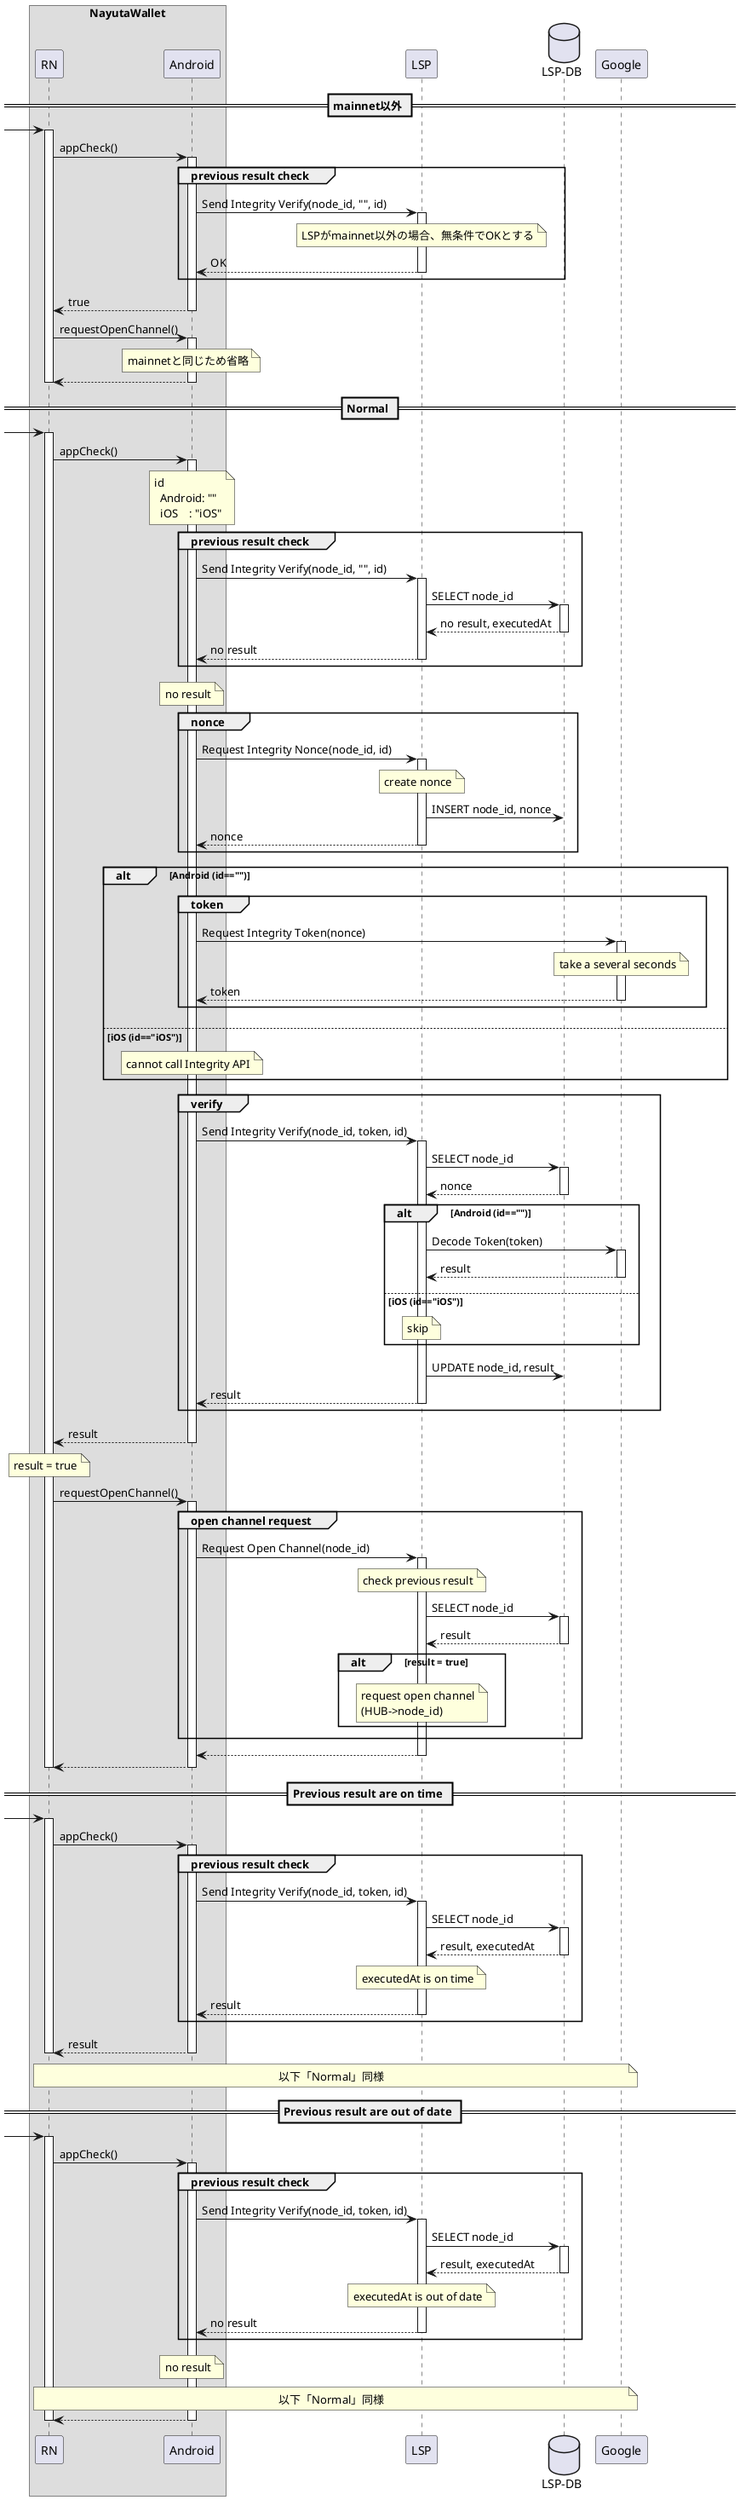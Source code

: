 @startuml App Check(Android)
!pragma teoz true

box "NayutaWallet"
participant "RN" as NC2
participant "Android" as LspClient
end box
participant LSP
database "LSP-DB" as LspDb
participant Google

== mainnet以外 ==

[-> NC2
activate NC2
NC2 -> LspClient++: appCheck()
group previous result check
    LspClient -> LSP++: Send Integrity Verify(node_id, "", id)
    note over LSP
        LSPがmainnet以外の場合、無条件でOKとする
    end note
    LspClient <-- LSP--: OK
end group
NC2 <-- LspClient--: true
NC2 -> LspClient++: requestOpenChannel()
note over LspClient
    mainnetと同じため省略
end note
NC2 <-- LspClient--
deactivate NC2

== Normal ==

[-> NC2
activate NC2
NC2 -> LspClient++: appCheck()

note over LspClient
    id
      Android: ""
      iOS    : "iOS"
end note

group previous result check
    LspClient -> LSP++: Send Integrity Verify(node_id, "", id)
    LSP -> LspDb++: SELECT node_id
    LSP <-- LspDb--: no result, executedAt
    LspClient <-- LSP--: no result
end group

note over LspClient: no result

group nonce
    LspClient -> LSP++: Request Integrity Nonce(node_id, id)
    note over LSP: create nonce
    LSP -> LspDb: INSERT node_id, nonce
    LspClient <-- LSP--: nonce
end gropup

alt Android (id=="")
group token
    Google <- LspClient++: Request Integrity Token(nonce)
    note over Google: take a several seconds
    Google --> LspClient--: token
end gropup
else iOS (id=="iOS")
    note over LspClient: cannot call Integrity API
end

group verify
    LspClient -> LSP++: Send Integrity Verify(node_id, token, id)
    LSP -> LspDb++: SELECT node_id
    LSP <-- LspDb--: nonce
    alt Android (id=="")
        LSP -> Google++: Decode Token(token)
        LSP <-- Google--: result
    else iOS (id=="iOS")
        note over LSP: skip
    end
    LSP -> LspDb: UPDATE node_id, result
    LspClient <-- LSP--: result
end group

NC2 <-- LspClient--: result

note over NC2: result = true

NC2 -> LspClient++: requestOpenChannel()

group open channel request
    LspClient -> LSP++: Request Open Channel(node_id)
    note over LSP: check previous result
    LSP -> LspDb++: SELECT node_id
    LSP <-- LspDb--: result
    alt result = true
        note over LSP
            request open channel
            (HUB->node_id)
        end note
    end
end group

LspClient <-- LSP--
NC2 <-- LspClient--
deactivate NC2

== Previous result are on time ==

[-> NC2
activate NC2
NC2 -> LspClient++: appCheck()

group previous result check
    LspClient -> LSP++: Send Integrity Verify(node_id, token, id)
    LSP -> LspDb++: SELECT node_id
    LSP <-- LspDb--: result, executedAt
    note over LSP: executedAt is on time
    
    LspClient <-- LSP--: result
end group

NC2 <-- LspClient--: result
deactivate NC2

note over NC2, Google
    以下「Normal」同様
end note

== Previous result are out of date ==

[-> NC2
activate NC2
NC2 -> LspClient++: appCheck()

group previous result check
    LspClient -> LSP++: Send Integrity Verify(node_id, token, id)
    LSP -> LspDb++: SELECT node_id
    LSP <-- LspDb--: result, executedAt
        note over LSP: executedAt is out of date

    LspClient <-- LSP--: no result
end group

note over LspClient: no result

note over NC2, Google
    以下「Normal」同様
end note

NC2 <-- LspClient--
deactivate NC2

@enduml
